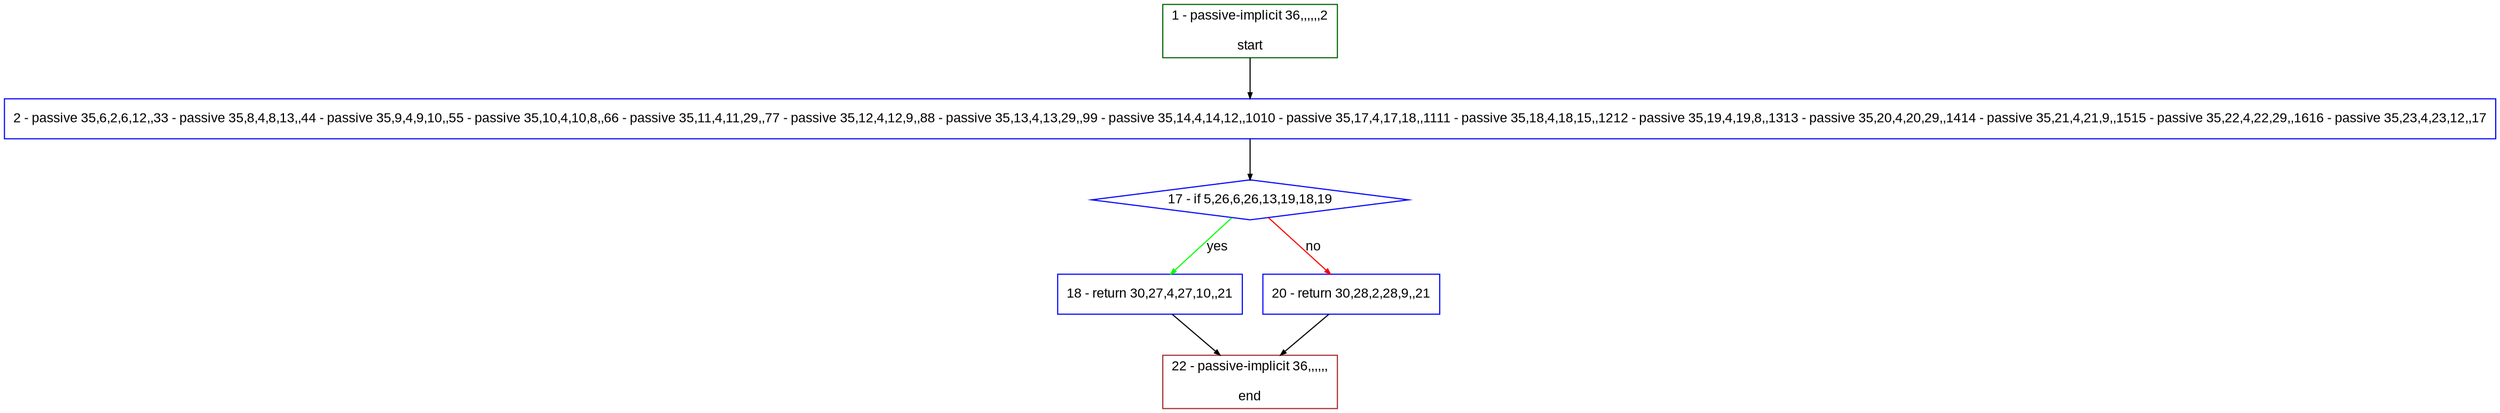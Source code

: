 digraph "" {
  graph [bgcolor="white", fillcolor="#FFFFCC", pack="true", packmode="clust", fontname="Arial", label="", fontsize="12", compound="true", style="rounded,filled"];
  node [node_initialized="no", fillcolor="white", fontname="Arial", label="", color="grey", fontsize="12", fixedsize="false", compound="true", shape="rectangle", style="filled"];
  edge [arrowtail="none", lhead="", fontcolor="black", fontname="Arial", label="", color="black", fontsize="12", arrowhead="normal", arrowsize="0.5", compound="true", ltail="", dir="forward"];
  __N1 [fillcolor="#ffffff", label="2 - passive 35,6,2,6,12,,33 - passive 35,8,4,8,13,,44 - passive 35,9,4,9,10,,55 - passive 35,10,4,10,8,,66 - passive 35,11,4,11,29,,77 - passive 35,12,4,12,9,,88 - passive 35,13,4,13,29,,99 - passive 35,14,4,14,12,,1010 - passive 35,17,4,17,18,,1111 - passive 35,18,4,18,15,,1212 - passive 35,19,4,19,8,,1313 - passive 35,20,4,20,29,,1414 - passive 35,21,4,21,9,,1515 - passive 35,22,4,22,29,,1616 - passive 35,23,4,23,12,,17", color="#0000ff", shape="box", style="filled"];
  __N2 [fillcolor="#ffffff", label="1 - passive-implicit 36,,,,,,2\n\nstart", color="#006400", shape="box", style="filled"];
  __N3 [fillcolor="#ffffff", label="17 - if 5,26,6,26,13,19,18,19", color="#0000ff", shape="diamond", style="filled"];
  __N4 [fillcolor="#ffffff", label="18 - return 30,27,4,27,10,,21", color="#0000ff", shape="box", style="filled"];
  __N5 [fillcolor="#ffffff", label="20 - return 30,28,2,28,9,,21", color="#0000ff", shape="box", style="filled"];
  __N6 [fillcolor="#ffffff", label="22 - passive-implicit 36,,,,,,\n\nend", color="#a52a2a", shape="box", style="filled"];
  __N2 -> __N1 [arrowtail="none", color="#000000", label="", arrowhead="normal", dir="forward"];
  __N1 -> __N3 [arrowtail="none", color="#000000", label="", arrowhead="normal", dir="forward"];
  __N3 -> __N4 [arrowtail="none", color="#00ff00", label="yes", arrowhead="normal", dir="forward"];
  __N3 -> __N5 [arrowtail="none", color="#ff0000", label="no", arrowhead="normal", dir="forward"];
  __N4 -> __N6 [arrowtail="none", color="#000000", label="", arrowhead="normal", dir="forward"];
  __N5 -> __N6 [arrowtail="none", color="#000000", label="", arrowhead="normal", dir="forward"];
}
